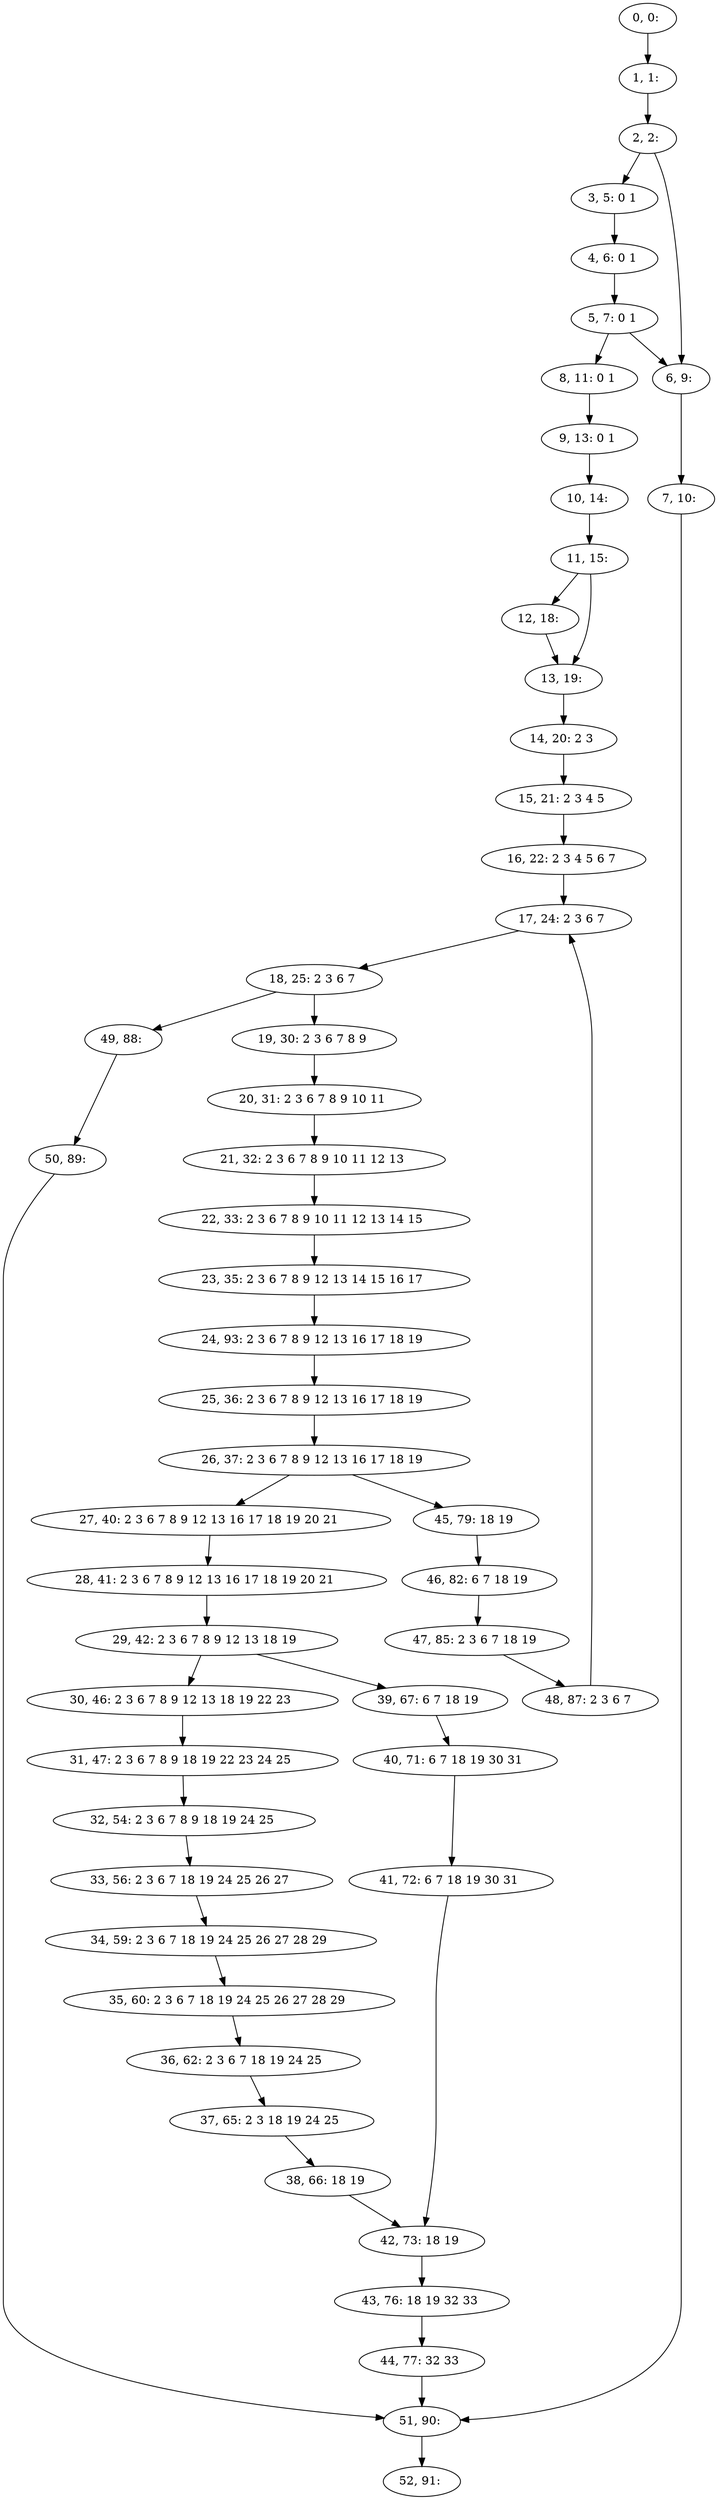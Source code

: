 digraph G {
0[label="0, 0: "];
1[label="1, 1: "];
2[label="2, 2: "];
3[label="3, 5: 0 1 "];
4[label="4, 6: 0 1 "];
5[label="5, 7: 0 1 "];
6[label="6, 9: "];
7[label="7, 10: "];
8[label="8, 11: 0 1 "];
9[label="9, 13: 0 1 "];
10[label="10, 14: "];
11[label="11, 15: "];
12[label="12, 18: "];
13[label="13, 19: "];
14[label="14, 20: 2 3 "];
15[label="15, 21: 2 3 4 5 "];
16[label="16, 22: 2 3 4 5 6 7 "];
17[label="17, 24: 2 3 6 7 "];
18[label="18, 25: 2 3 6 7 "];
19[label="19, 30: 2 3 6 7 8 9 "];
20[label="20, 31: 2 3 6 7 8 9 10 11 "];
21[label="21, 32: 2 3 6 7 8 9 10 11 12 13 "];
22[label="22, 33: 2 3 6 7 8 9 10 11 12 13 14 15 "];
23[label="23, 35: 2 3 6 7 8 9 12 13 14 15 16 17 "];
24[label="24, 93: 2 3 6 7 8 9 12 13 16 17 18 19 "];
25[label="25, 36: 2 3 6 7 8 9 12 13 16 17 18 19 "];
26[label="26, 37: 2 3 6 7 8 9 12 13 16 17 18 19 "];
27[label="27, 40: 2 3 6 7 8 9 12 13 16 17 18 19 20 21 "];
28[label="28, 41: 2 3 6 7 8 9 12 13 16 17 18 19 20 21 "];
29[label="29, 42: 2 3 6 7 8 9 12 13 18 19 "];
30[label="30, 46: 2 3 6 7 8 9 12 13 18 19 22 23 "];
31[label="31, 47: 2 3 6 7 8 9 18 19 22 23 24 25 "];
32[label="32, 54: 2 3 6 7 8 9 18 19 24 25 "];
33[label="33, 56: 2 3 6 7 18 19 24 25 26 27 "];
34[label="34, 59: 2 3 6 7 18 19 24 25 26 27 28 29 "];
35[label="35, 60: 2 3 6 7 18 19 24 25 26 27 28 29 "];
36[label="36, 62: 2 3 6 7 18 19 24 25 "];
37[label="37, 65: 2 3 18 19 24 25 "];
38[label="38, 66: 18 19 "];
39[label="39, 67: 6 7 18 19 "];
40[label="40, 71: 6 7 18 19 30 31 "];
41[label="41, 72: 6 7 18 19 30 31 "];
42[label="42, 73: 18 19 "];
43[label="43, 76: 18 19 32 33 "];
44[label="44, 77: 32 33 "];
45[label="45, 79: 18 19 "];
46[label="46, 82: 6 7 18 19 "];
47[label="47, 85: 2 3 6 7 18 19 "];
48[label="48, 87: 2 3 6 7 "];
49[label="49, 88: "];
50[label="50, 89: "];
51[label="51, 90: "];
52[label="52, 91: "];
0->1 ;
1->2 ;
2->3 ;
2->6 ;
3->4 ;
4->5 ;
5->6 ;
5->8 ;
6->7 ;
7->51 ;
8->9 ;
9->10 ;
10->11 ;
11->12 ;
11->13 ;
12->13 ;
13->14 ;
14->15 ;
15->16 ;
16->17 ;
17->18 ;
18->19 ;
18->49 ;
19->20 ;
20->21 ;
21->22 ;
22->23 ;
23->24 ;
24->25 ;
25->26 ;
26->27 ;
26->45 ;
27->28 ;
28->29 ;
29->30 ;
29->39 ;
30->31 ;
31->32 ;
32->33 ;
33->34 ;
34->35 ;
35->36 ;
36->37 ;
37->38 ;
38->42 ;
39->40 ;
40->41 ;
41->42 ;
42->43 ;
43->44 ;
44->51 ;
45->46 ;
46->47 ;
47->48 ;
48->17 ;
49->50 ;
50->51 ;
51->52 ;
}
